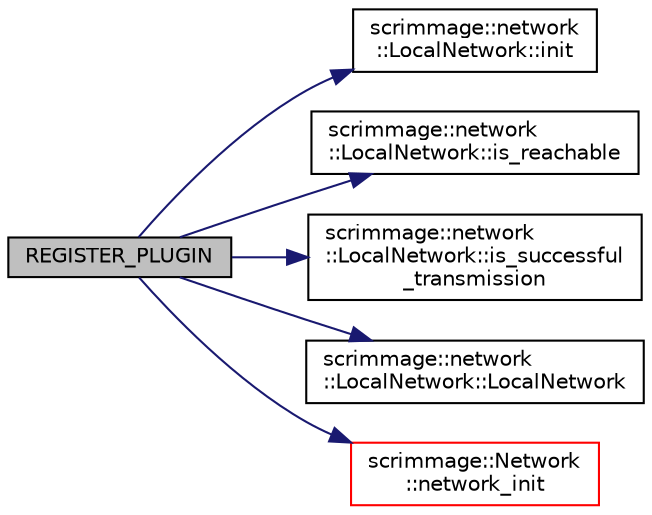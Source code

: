 digraph "REGISTER_PLUGIN"
{
 // LATEX_PDF_SIZE
  edge [fontname="Helvetica",fontsize="10",labelfontname="Helvetica",labelfontsize="10"];
  node [fontname="Helvetica",fontsize="10",shape=record];
  rankdir="LR";
  Node1 [label="REGISTER_PLUGIN",height=0.2,width=0.4,color="black", fillcolor="grey75", style="filled", fontcolor="black",tooltip=" "];
  Node1 -> Node2 [color="midnightblue",fontsize="10",style="solid",fontname="Helvetica"];
  Node2 [label="scrimmage::network\l::LocalNetwork::init",height=0.2,width=0.4,color="black", fillcolor="white", style="filled",URL="$classscrimmage_1_1network_1_1LocalNetwork.html#a08c049017585249527e65313d393cb97",tooltip=" "];
  Node1 -> Node3 [color="midnightblue",fontsize="10",style="solid",fontname="Helvetica"];
  Node3 [label="scrimmage::network\l::LocalNetwork::is_reachable",height=0.2,width=0.4,color="black", fillcolor="white", style="filled",URL="$classscrimmage_1_1network_1_1LocalNetwork.html#adfaf3d05ed8e336a0b44a9cbd7e2fa95",tooltip=" "];
  Node1 -> Node4 [color="midnightblue",fontsize="10",style="solid",fontname="Helvetica"];
  Node4 [label="scrimmage::network\l::LocalNetwork::is_successful\l_transmission",height=0.2,width=0.4,color="black", fillcolor="white", style="filled",URL="$classscrimmage_1_1network_1_1LocalNetwork.html#adaa44a78cb979db87a01f1d3a5a71d6e",tooltip=" "];
  Node1 -> Node5 [color="midnightblue",fontsize="10",style="solid",fontname="Helvetica"];
  Node5 [label="scrimmage::network\l::LocalNetwork::LocalNetwork",height=0.2,width=0.4,color="black", fillcolor="white", style="filled",URL="$classscrimmage_1_1network_1_1LocalNetwork.html#ada372922b8e921ea30747a00c47d235f",tooltip=" "];
  Node1 -> Node6 [color="midnightblue",fontsize="10",style="solid",fontname="Helvetica"];
  Node6 [label="scrimmage::Network\l::network_init",height=0.2,width=0.4,color="red", fillcolor="white", style="filled",URL="$classscrimmage_1_1Network.html#add93e2f15df49ec4defd38a512759738",tooltip=" "];
}
